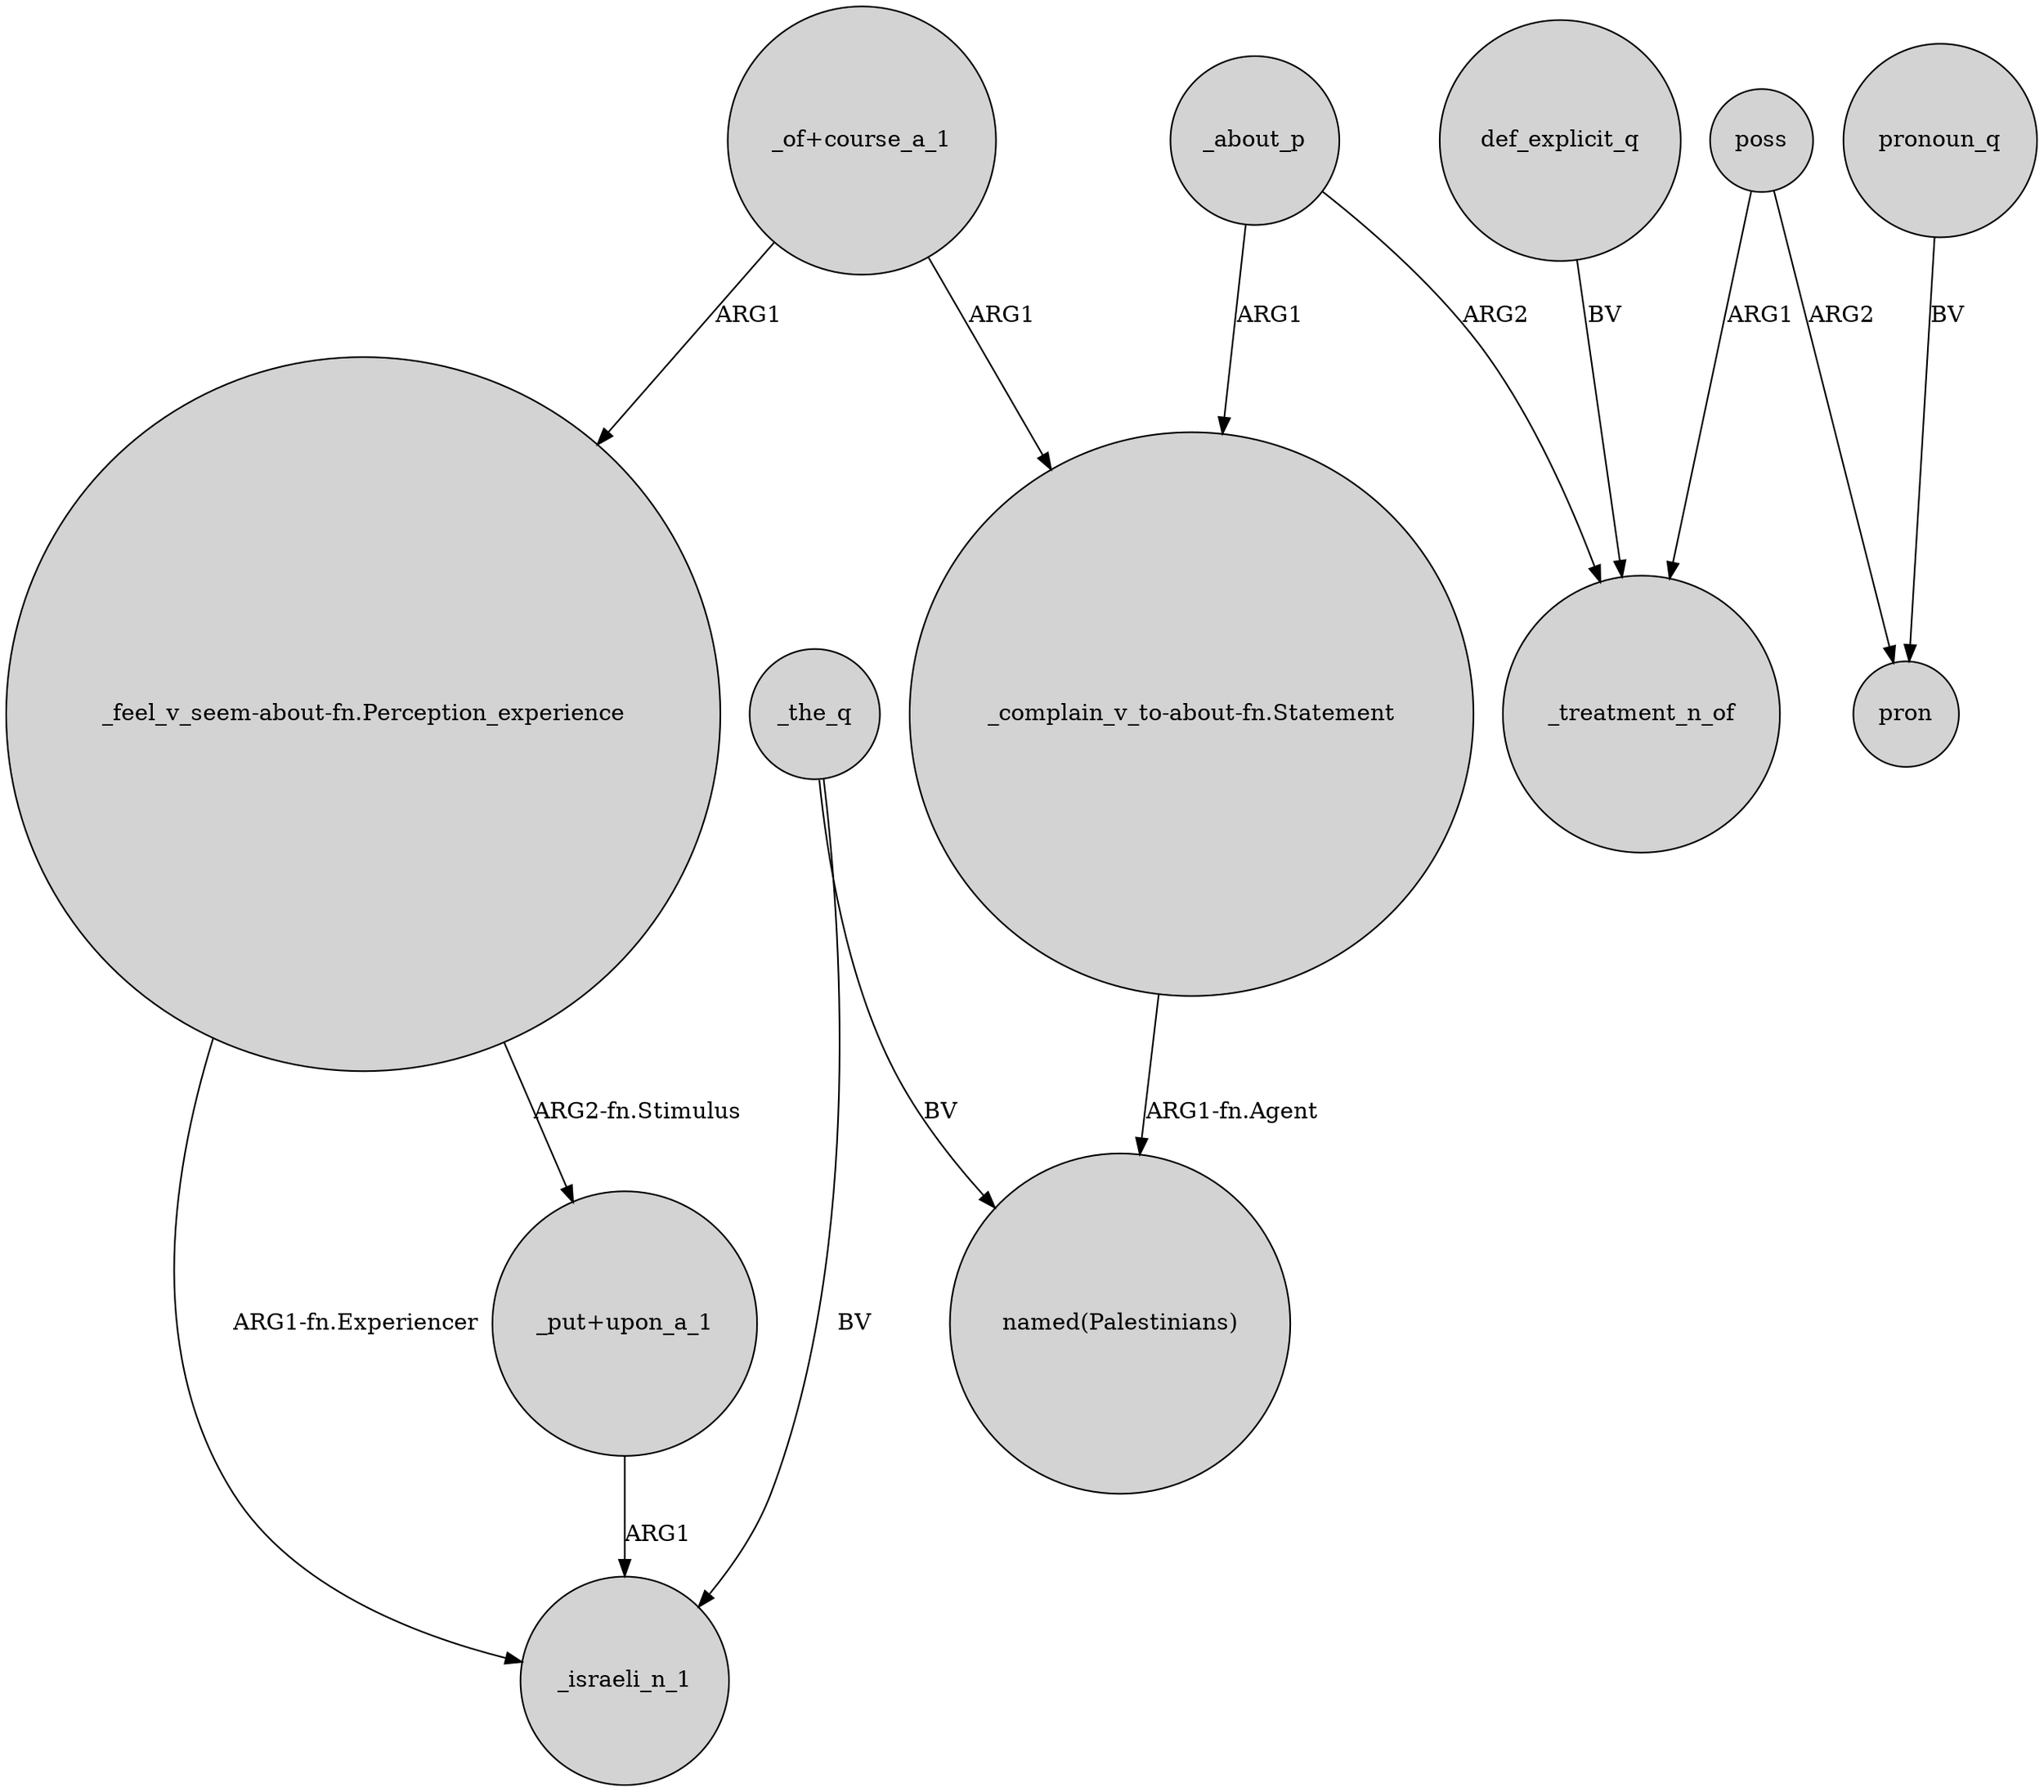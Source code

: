 digraph {
	node [shape=circle style=filled]
	"_feel_v_seem-about-fn.Perception_experience" -> _israeli_n_1 [label="ARG1-fn.Experiencer"]
	def_explicit_q -> _treatment_n_of [label=BV]
	"_feel_v_seem-about-fn.Perception_experience" -> "_put+upon_a_1" [label="ARG2-fn.Stimulus"]
	"_of+course_a_1" -> "_feel_v_seem-about-fn.Perception_experience" [label=ARG1]
	"_of+course_a_1" -> "_complain_v_to-about-fn.Statement" [label=ARG1]
	poss -> _treatment_n_of [label=ARG1]
	poss -> pron [label=ARG2]
	_the_q -> _israeli_n_1 [label=BV]
	"_complain_v_to-about-fn.Statement" -> "named(Palestinians)" [label="ARG1-fn.Agent"]
	_about_p -> _treatment_n_of [label=ARG2]
	_about_p -> "_complain_v_to-about-fn.Statement" [label=ARG1]
	"_put+upon_a_1" -> _israeli_n_1 [label=ARG1]
	_the_q -> "named(Palestinians)" [label=BV]
	pronoun_q -> pron [label=BV]
}
